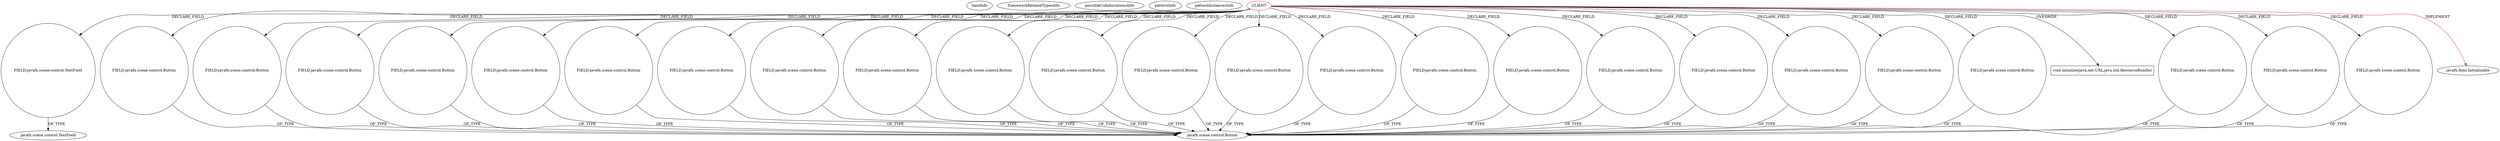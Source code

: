 digraph {
baseInfo[graphId=85,category="pattern",isAnonymous=false,possibleRelation=false]
frameworkRelatedTypesInfo[0="javafx.fxml.Initializable"]
possibleCollaborationsInfo[]
patternInfo[frequency=2.0,patternRootClient=0]
patternInstancesInfo[0="weltensturm-milca~/weltensturm-milca/milca-master/src/milca/GUI.java~GUI~4747",1="Dahwar-Calculator~/Dahwar-Calculator/Calculator-master/src/fr/alsace/lacroix/calculator/SampleController.java~SampleController~308"]
56[label="FIELD:javafx.scene.control.TextField",vertexType="FIELD_DECLARATION",isFrameworkType=false,shape=circle]
0[label="CLIENT",vertexType="ROOT_CLIENT_CLASS_DECLARATION",isFrameworkType=false,color=red]
18[label="FIELD:javafx.scene.control.Button",vertexType="FIELD_DECLARATION",isFrameworkType=false,shape=circle]
48[label="FIELD:javafx.scene.control.Button",vertexType="FIELD_DECLARATION",isFrameworkType=false,shape=circle]
24[label="FIELD:javafx.scene.control.Button",vertexType="FIELD_DECLARATION",isFrameworkType=false,shape=circle]
28[label="FIELD:javafx.scene.control.Button",vertexType="FIELD_DECLARATION",isFrameworkType=false,shape=circle]
22[label="FIELD:javafx.scene.control.Button",vertexType="FIELD_DECLARATION",isFrameworkType=false,shape=circle]
38[label="FIELD:javafx.scene.control.Button",vertexType="FIELD_DECLARATION",isFrameworkType=false,shape=circle]
44[label="FIELD:javafx.scene.control.Button",vertexType="FIELD_DECLARATION",isFrameworkType=false,shape=circle]
46[label="FIELD:javafx.scene.control.Button",vertexType="FIELD_DECLARATION",isFrameworkType=false,shape=circle]
20[label="FIELD:javafx.scene.control.Button",vertexType="FIELD_DECLARATION",isFrameworkType=false,shape=circle]
12[label="FIELD:javafx.scene.control.Button",vertexType="FIELD_DECLARATION",isFrameworkType=false,shape=circle]
30[label="FIELD:javafx.scene.control.Button",vertexType="FIELD_DECLARATION",isFrameworkType=false,shape=circle]
26[label="FIELD:javafx.scene.control.Button",vertexType="FIELD_DECLARATION",isFrameworkType=false,shape=circle]
16[label="FIELD:javafx.scene.control.Button",vertexType="FIELD_DECLARATION",isFrameworkType=false,shape=circle]
52[label="FIELD:javafx.scene.control.Button",vertexType="FIELD_DECLARATION",isFrameworkType=false,shape=circle]
14[label="FIELD:javafx.scene.control.Button",vertexType="FIELD_DECLARATION",isFrameworkType=false,shape=circle]
42[label="FIELD:javafx.scene.control.Button",vertexType="FIELD_DECLARATION",isFrameworkType=false,shape=circle]
40[label="FIELD:javafx.scene.control.Button",vertexType="FIELD_DECLARATION",isFrameworkType=false,shape=circle]
34[label="FIELD:javafx.scene.control.Button",vertexType="FIELD_DECLARATION",isFrameworkType=false,shape=circle]
32[label="FIELD:javafx.scene.control.Button",vertexType="FIELD_DECLARATION",isFrameworkType=false,shape=circle]
10[label="FIELD:javafx.scene.control.Button",vertexType="FIELD_DECLARATION",isFrameworkType=false,shape=circle]
8[label="FIELD:javafx.scene.control.Button",vertexType="FIELD_DECLARATION",isFrameworkType=false,shape=circle]
72[label="void initialize(java.net.URL,java.util.ResourceBundle)",vertexType="OVERRIDING_METHOD_DECLARATION",isFrameworkType=false,shape=box]
50[label="FIELD:javafx.scene.control.Button",vertexType="FIELD_DECLARATION",isFrameworkType=false,shape=circle]
6[label="FIELD:javafx.scene.control.Button",vertexType="FIELD_DECLARATION",isFrameworkType=false,shape=circle]
36[label="FIELD:javafx.scene.control.Button",vertexType="FIELD_DECLARATION",isFrameworkType=false,shape=circle]
2[label="javafx.fxml.Initializable",vertexType="FRAMEWORK_INTERFACE_TYPE",isFrameworkType=false]
7[label="javafx.scene.control.Button",vertexType="FRAMEWORK_CLASS_TYPE",isFrameworkType=false]
55[label="javafx.scene.control.TextField",vertexType="FRAMEWORK_CLASS_TYPE",isFrameworkType=false]
48->7[label="OF_TYPE"]
0->14[label="DECLARE_FIELD"]
22->7[label="OF_TYPE"]
0->22[label="DECLARE_FIELD"]
16->7[label="OF_TYPE"]
0->42[label="DECLARE_FIELD"]
0->32[label="DECLARE_FIELD"]
38->7[label="OF_TYPE"]
20->7[label="OF_TYPE"]
12->7[label="OF_TYPE"]
34->7[label="OF_TYPE"]
52->7[label="OF_TYPE"]
0->38[label="DECLARE_FIELD"]
0->72[label="OVERRIDE"]
46->7[label="OF_TYPE"]
6->7[label="OF_TYPE"]
0->18[label="DECLARE_FIELD"]
32->7[label="OF_TYPE"]
14->7[label="OF_TYPE"]
0->6[label="DECLARE_FIELD"]
0->56[label="DECLARE_FIELD"]
42->7[label="OF_TYPE"]
8->7[label="OF_TYPE"]
0->40[label="DECLARE_FIELD"]
30->7[label="OF_TYPE"]
36->7[label="OF_TYPE"]
0->8[label="DECLARE_FIELD"]
0->46[label="DECLARE_FIELD"]
0->36[label="DECLARE_FIELD"]
0->44[label="DECLARE_FIELD"]
0->26[label="DECLARE_FIELD"]
0->10[label="DECLARE_FIELD"]
0->50[label="DECLARE_FIELD"]
44->7[label="OF_TYPE"]
0->48[label="DECLARE_FIELD"]
0->28[label="DECLARE_FIELD"]
26->7[label="OF_TYPE"]
0->20[label="DECLARE_FIELD"]
0->30[label="DECLARE_FIELD"]
18->7[label="OF_TYPE"]
0->24[label="DECLARE_FIELD"]
50->7[label="OF_TYPE"]
0->16[label="DECLARE_FIELD"]
56->55[label="OF_TYPE"]
0->52[label="DECLARE_FIELD"]
0->2[label="IMPLEMENT",color=red]
0->12[label="DECLARE_FIELD"]
24->7[label="OF_TYPE"]
0->34[label="DECLARE_FIELD"]
28->7[label="OF_TYPE"]
10->7[label="OF_TYPE"]
40->7[label="OF_TYPE"]
}
